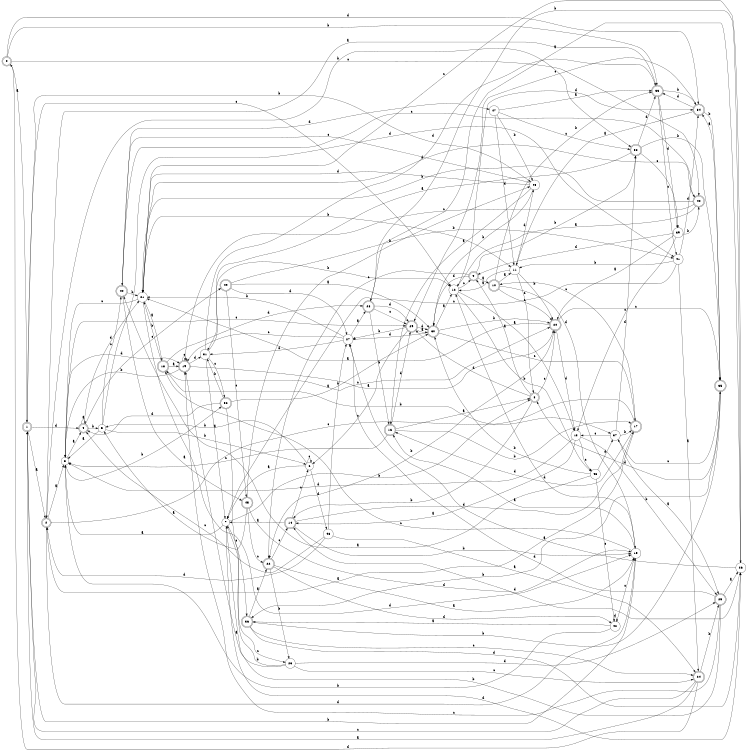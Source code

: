 digraph n40_5 {
__start0 [label="" shape="none"];

rankdir=LR;
size="8,5";

s0 [style="rounded,filled", color="black", fillcolor="white" shape="doublecircle", label="0"];
s1 [style="rounded,filled", color="black", fillcolor="white" shape="doublecircle", label="1"];
s2 [style="rounded,filled", color="black", fillcolor="white" shape="doublecircle", label="2"];
s3 [style="filled", color="black", fillcolor="white" shape="circle", label="3"];
s4 [style="rounded,filled", color="black", fillcolor="white" shape="doublecircle", label="4"];
s5 [style="filled", color="black", fillcolor="white" shape="circle", label="5"];
s6 [style="filled", color="black", fillcolor="white" shape="circle", label="6"];
s7 [style="filled", color="black", fillcolor="white" shape="circle", label="7"];
s8 [style="rounded,filled", color="black", fillcolor="white" shape="doublecircle", label="8"];
s9 [style="rounded,filled", color="black", fillcolor="white" shape="doublecircle", label="9"];
s10 [style="rounded,filled", color="black", fillcolor="white" shape="doublecircle", label="10"];
s11 [style="filled", color="black", fillcolor="white" shape="circle", label="11"];
s12 [style="filled", color="black", fillcolor="white" shape="circle", label="12"];
s13 [style="filled", color="black", fillcolor="white" shape="circle", label="13"];
s14 [style="rounded,filled", color="black", fillcolor="white" shape="doublecircle", label="14"];
s15 [style="filled", color="black", fillcolor="white" shape="circle", label="15"];
s16 [style="rounded,filled", color="black", fillcolor="white" shape="doublecircle", label="16"];
s17 [style="rounded,filled", color="black", fillcolor="white" shape="doublecircle", label="17"];
s18 [style="rounded,filled", color="black", fillcolor="white" shape="doublecircle", label="18"];
s19 [style="rounded,filled", color="black", fillcolor="white" shape="doublecircle", label="19"];
s20 [style="rounded,filled", color="black", fillcolor="white" shape="doublecircle", label="20"];
s21 [style="filled", color="black", fillcolor="white" shape="circle", label="21"];
s22 [style="rounded,filled", color="black", fillcolor="white" shape="doublecircle", label="22"];
s23 [style="filled", color="black", fillcolor="white" shape="circle", label="23"];
s24 [style="rounded,filled", color="black", fillcolor="white" shape="doublecircle", label="24"];
s25 [style="rounded,filled", color="black", fillcolor="white" shape="doublecircle", label="25"];
s26 [style="filled", color="black", fillcolor="white" shape="circle", label="26"];
s27 [style="filled", color="black", fillcolor="white" shape="circle", label="27"];
s28 [style="rounded,filled", color="black", fillcolor="white" shape="doublecircle", label="28"];
s29 [style="rounded,filled", color="black", fillcolor="white" shape="doublecircle", label="29"];
s30 [style="rounded,filled", color="black", fillcolor="white" shape="doublecircle", label="30"];
s31 [style="filled", color="black", fillcolor="white" shape="circle", label="31"];
s32 [style="rounded,filled", color="black", fillcolor="white" shape="doublecircle", label="32"];
s33 [style="rounded,filled", color="black", fillcolor="white" shape="doublecircle", label="33"];
s34 [style="rounded,filled", color="black", fillcolor="white" shape="doublecircle", label="34"];
s35 [style="rounded,filled", color="black", fillcolor="white" shape="doublecircle", label="35"];
s36 [style="rounded,filled", color="black", fillcolor="white" shape="doublecircle", label="36"];
s37 [style="filled", color="black", fillcolor="white" shape="circle", label="37"];
s38 [style="rounded,filled", color="black", fillcolor="white" shape="doublecircle", label="38"];
s39 [style="filled", color="black", fillcolor="white" shape="circle", label="39"];
s40 [style="rounded,filled", color="black", fillcolor="white" shape="doublecircle", label="40"];
s41 [style="filled", color="black", fillcolor="white" shape="circle", label="41"];
s42 [style="filled", color="black", fillcolor="white" shape="circle", label="42"];
s43 [style="filled", color="black", fillcolor="white" shape="circle", label="43"];
s44 [style="rounded,filled", color="black", fillcolor="white" shape="doublecircle", label="44"];
s45 [style="rounded,filled", color="black", fillcolor="white" shape="doublecircle", label="45"];
s46 [style="filled", color="black", fillcolor="white" shape="circle", label="46"];
s47 [style="filled", color="black", fillcolor="white" shape="circle", label="47"];
s48 [style="filled", color="black", fillcolor="white" shape="circle", label="48"];
s49 [style="rounded,filled", color="black", fillcolor="white" shape="doublecircle", label="49"];
s0 -> s1 [label="a"];
s0 -> s33 [label="b"];
s0 -> s40 [label="c"];
s0 -> s34 [label="d"];
s1 -> s2 [label="a"];
s1 -> s46 [label="b"];
s1 -> s12 [label="c"];
s1 -> s4 [label="d"];
s2 -> s3 [label="a"];
s2 -> s38 [label="b"];
s2 -> s37 [label="c"];
s2 -> s15 [label="d"];
s3 -> s4 [label="a"];
s3 -> s32 [label="b"];
s3 -> s29 [label="c"];
s3 -> s19 [label="d"];
s4 -> s4 [label="a"];
s4 -> s5 [label="b"];
s4 -> s49 [label="c"];
s4 -> s21 [label="d"];
s5 -> s3 [label="a"];
s5 -> s6 [label="b"];
s5 -> s44 [label="c"];
s5 -> s41 [label="d"];
s6 -> s7 [label="a"];
s6 -> s5 [label="b"];
s6 -> s6 [label="c"];
s6 -> s48 [label="d"];
s7 -> s3 [label="a"];
s7 -> s8 [label="b"];
s7 -> s36 [label="c"];
s7 -> s26 [label="d"];
s8 -> s9 [label="a"];
s8 -> s14 [label="b"];
s8 -> s20 [label="c"];
s8 -> s29 [label="d"];
s9 -> s10 [label="a"];
s9 -> s38 [label="b"];
s9 -> s22 [label="c"];
s9 -> s30 [label="d"];
s10 -> s11 [label="a"];
s10 -> s33 [label="b"];
s10 -> s20 [label="c"];
s10 -> s15 [label="d"];
s11 -> s12 [label="a"];
s11 -> s20 [label="b"];
s11 -> s8 [label="c"];
s11 -> s46 [label="d"];
s12 -> s13 [label="a"];
s12 -> s43 [label="b"];
s12 -> s9 [label="c"];
s12 -> s34 [label="d"];
s13 -> s14 [label="a"];
s13 -> s25 [label="b"];
s13 -> s43 [label="c"];
s13 -> s3 [label="d"];
s14 -> s7 [label="a"];
s14 -> s15 [label="b"];
s14 -> s6 [label="c"];
s14 -> s17 [label="d"];
s15 -> s16 [label="a"];
s15 -> s1 [label="b"];
s15 -> s18 [label="c"];
s15 -> s12 [label="d"];
s16 -> s8 [label="a"];
s16 -> s17 [label="b"];
s16 -> s3 [label="c"];
s16 -> s29 [label="d"];
s17 -> s2 [label="a"];
s17 -> s18 [label="b"];
s17 -> s10 [label="c"];
s17 -> s16 [label="d"];
s18 -> s19 [label="a"];
s18 -> s21 [label="b"];
s18 -> s20 [label="c"];
s18 -> s28 [label="d"];
s19 -> s20 [label="a"];
s19 -> s3 [label="b"];
s19 -> s19 [label="c"];
s19 -> s31 [label="d"];
s20 -> s21 [label="a"];
s20 -> s22 [label="b"];
s20 -> s35 [label="c"];
s20 -> s13 [label="d"];
s21 -> s18 [label="a"];
s21 -> s11 [label="b"];
s21 -> s3 [label="c"];
s21 -> s15 [label="d"];
s22 -> s15 [label="a"];
s22 -> s23 [label="b"];
s22 -> s14 [label="c"];
s22 -> s42 [label="d"];
s23 -> s19 [label="a"];
s23 -> s7 [label="b"];
s23 -> s24 [label="c"];
s23 -> s25 [label="d"];
s24 -> s1 [label="a"];
s24 -> s25 [label="b"];
s24 -> s1 [label="c"];
s24 -> s0 [label="d"];
s25 -> s26 [label="a"];
s25 -> s7 [label="b"];
s25 -> s19 [label="c"];
s25 -> s27 [label="d"];
s26 -> s27 [label="a"];
s26 -> s28 [label="b"];
s26 -> s21 [label="c"];
s26 -> s14 [label="d"];
s27 -> s28 [label="a"];
s27 -> s21 [label="b"];
s27 -> s19 [label="c"];
s27 -> s31 [label="d"];
s28 -> s26 [label="a"];
s28 -> s16 [label="b"];
s28 -> s29 [label="c"];
s28 -> s29 [label="d"];
s29 -> s30 [label="a"];
s29 -> s27 [label="b"];
s29 -> s6 [label="c"];
s29 -> s30 [label="d"];
s30 -> s12 [label="a"];
s30 -> s20 [label="b"];
s30 -> s17 [label="c"];
s30 -> s27 [label="d"];
s31 -> s7 [label="a"];
s31 -> s12 [label="b"];
s31 -> s32 [label="c"];
s31 -> s33 [label="d"];
s32 -> s30 [label="a"];
s32 -> s31 [label="b"];
s32 -> s23 [label="c"];
s32 -> s4 [label="d"];
s33 -> s2 [label="a"];
s33 -> s34 [label="b"];
s33 -> s41 [label="c"];
s33 -> s39 [label="d"];
s34 -> s11 [label="a"];
s34 -> s35 [label="b"];
s34 -> s29 [label="c"];
s34 -> s33 [label="d"];
s35 -> s34 [label="a"];
s35 -> s36 [label="b"];
s35 -> s37 [label="c"];
s35 -> s8 [label="d"];
s36 -> s22 [label="a"];
s36 -> s35 [label="b"];
s36 -> s24 [label="c"];
s36 -> s26 [label="d"];
s37 -> s25 [label="a"];
s37 -> s17 [label="b"];
s37 -> s13 [label="c"];
s37 -> s38 [label="d"];
s38 -> s31 [label="a"];
s38 -> s35 [label="b"];
s38 -> s39 [label="c"];
s38 -> s33 [label="d"];
s39 -> s20 [label="a"];
s39 -> s40 [label="b"];
s39 -> s13 [label="c"];
s39 -> s9 [label="d"];
s40 -> s12 [label="a"];
s40 -> s21 [label="b"];
s40 -> s19 [label="c"];
s40 -> s21 [label="d"];
s41 -> s24 [label="a"];
s41 -> s11 [label="b"];
s41 -> s7 [label="c"];
s41 -> s34 [label="d"];
s42 -> s36 [label="a"];
s42 -> s3 [label="b"];
s42 -> s15 [label="c"];
s42 -> s42 [label="d"];
s43 -> s44 [label="a"];
s43 -> s30 [label="b"];
s43 -> s42 [label="c"];
s43 -> s37 [label="d"];
s44 -> s45 [label="a"];
s44 -> s21 [label="b"];
s44 -> s40 [label="c"];
s44 -> s47 [label="d"];
s45 -> s5 [label="a"];
s45 -> s46 [label="b"];
s45 -> s22 [label="c"];
s45 -> s15 [label="d"];
s46 -> s16 [label="a"];
s46 -> s30 [label="b"];
s46 -> s44 [label="c"];
s46 -> s21 [label="d"];
s47 -> s33 [label="a"];
s47 -> s46 [label="b"];
s47 -> s38 [label="c"];
s47 -> s11 [label="d"];
s48 -> s24 [label="a"];
s48 -> s27 [label="b"];
s48 -> s4 [label="c"];
s48 -> s2 [label="d"];
s49 -> s30 [label="a"];
s49 -> s41 [label="b"];
s49 -> s45 [label="c"];
s49 -> s27 [label="d"];

}